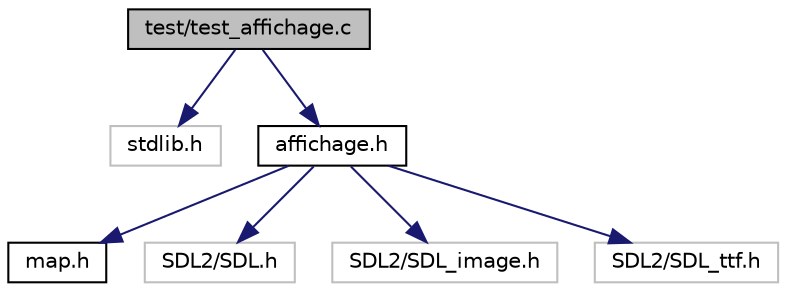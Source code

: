 digraph "test/test_affichage.c"
{
 // LATEX_PDF_SIZE
  edge [fontname="Helvetica",fontsize="10",labelfontname="Helvetica",labelfontsize="10"];
  node [fontname="Helvetica",fontsize="10",shape=record];
  Node1 [label="test/test_affichage.c",height=0.2,width=0.4,color="black", fillcolor="grey75", style="filled", fontcolor="black",tooltip="Test des fonctionnalité d'affichage."];
  Node1 -> Node2 [color="midnightblue",fontsize="10",style="solid",fontname="Helvetica"];
  Node2 [label="stdlib.h",height=0.2,width=0.4,color="grey75", fillcolor="white", style="filled",tooltip=" "];
  Node1 -> Node3 [color="midnightblue",fontsize="10",style="solid",fontname="Helvetica"];
  Node3 [label="affichage.h",height=0.2,width=0.4,color="black", fillcolor="white", style="filled",URL="$affichage_8h.html",tooltip="Header Gestion Affichage."];
  Node3 -> Node4 [color="midnightblue",fontsize="10",style="solid",fontname="Helvetica"];
  Node4 [label="map.h",height=0.2,width=0.4,color="black", fillcolor="white", style="filled",URL="$map_8h.html",tooltip="Header Gestion map."];
  Node3 -> Node5 [color="midnightblue",fontsize="10",style="solid",fontname="Helvetica"];
  Node5 [label="SDL2/SDL.h",height=0.2,width=0.4,color="grey75", fillcolor="white", style="filled",tooltip=" "];
  Node3 -> Node6 [color="midnightblue",fontsize="10",style="solid",fontname="Helvetica"];
  Node6 [label="SDL2/SDL_image.h",height=0.2,width=0.4,color="grey75", fillcolor="white", style="filled",tooltip=" "];
  Node3 -> Node7 [color="midnightblue",fontsize="10",style="solid",fontname="Helvetica"];
  Node7 [label="SDL2/SDL_ttf.h",height=0.2,width=0.4,color="grey75", fillcolor="white", style="filled",tooltip=" "];
}
